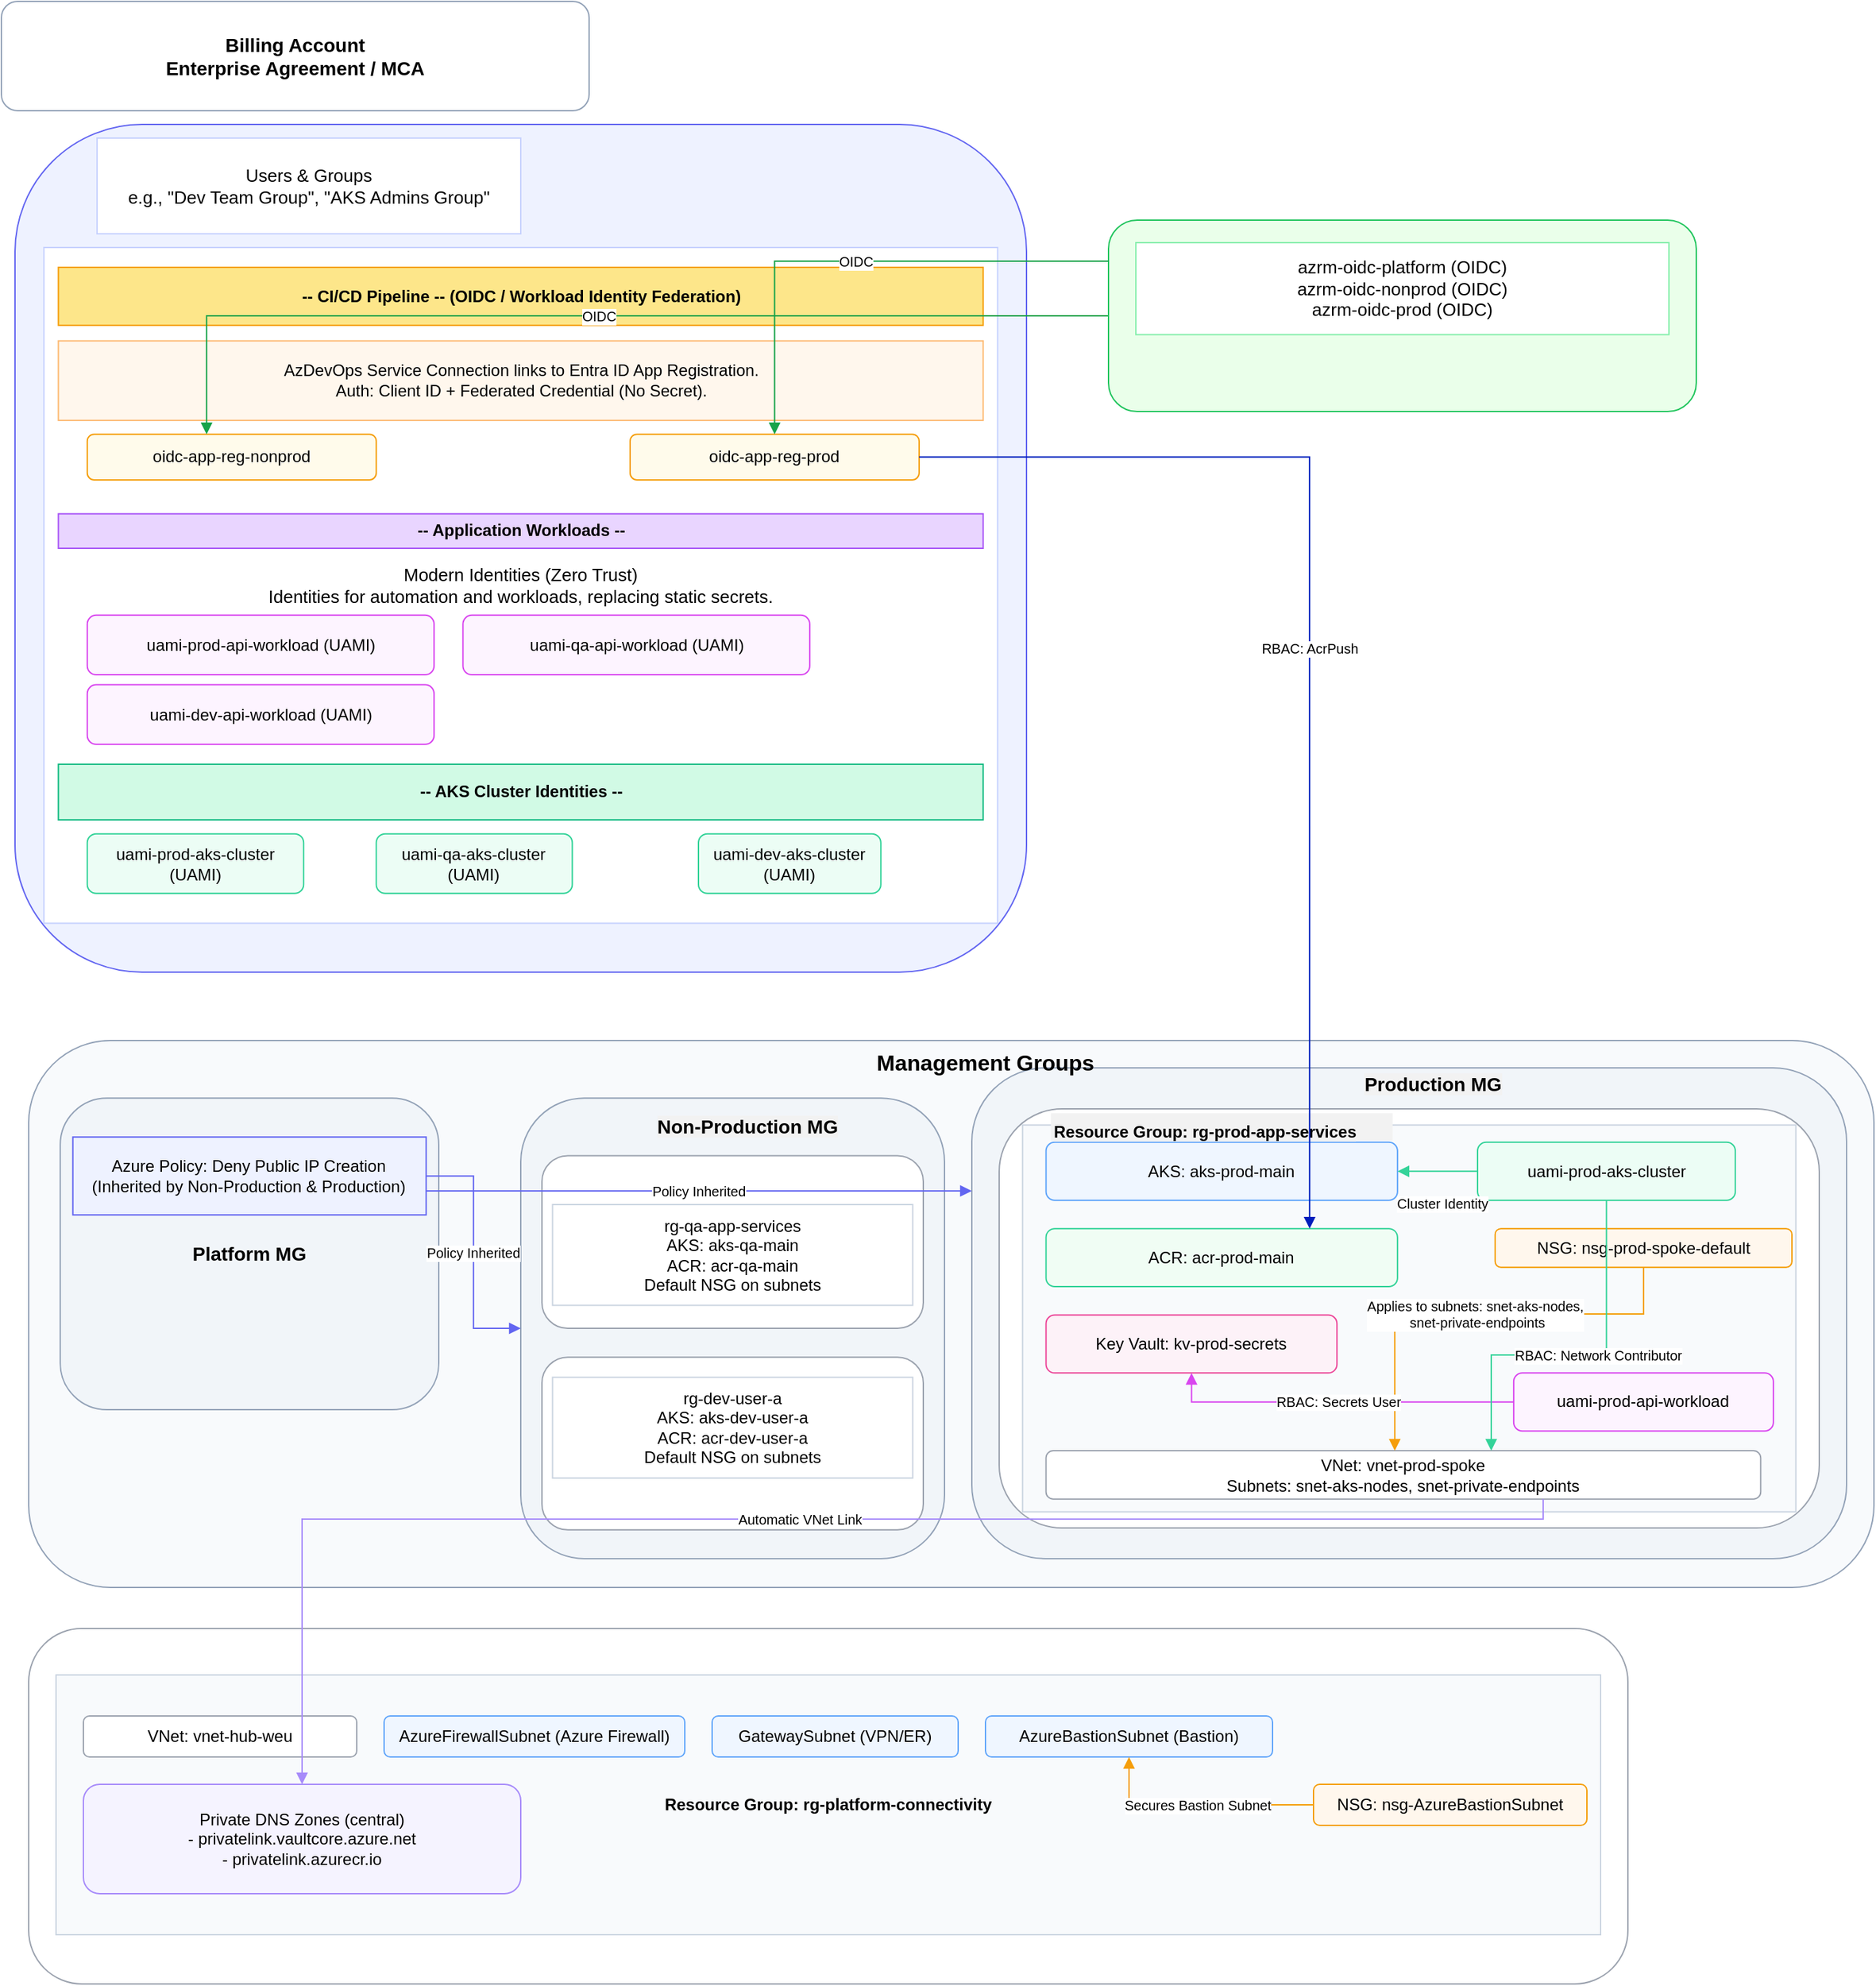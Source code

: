 <mxfile version="28.2.8">
  <diagram name="Azure Enterprise Scaffolding – Entra ID (Zero Trust)" id="0">
    <mxGraphModel dx="967" dy="552" grid="1" gridSize="10" guides="1" tooltips="1" connect="1" arrows="1" fold="1" page="1" pageScale="1" pageWidth="1800" pageHeight="2400" math="0" shadow="0" adaptiveColors="none">
      <root>
        <mxCell id="0" />
        <mxCell id="1" parent="0" />
        <mxCell id="billing" value="Billing Account&#xa;Enterprise Agreement / MCA" style="rounded=1;whiteSpace=wrap;html=1;fillColor=#ffffff;strokeColor=#94a3b8;fontSize=14;fontStyle=1" parent="1" vertex="1">
          <mxGeometry x="40" y="20" width="430" height="80" as="geometry" />
        </mxCell>
        <mxCell id="entra" value="Microsoft Entra ID Tenant&#xa;&lt;i&gt;Single source of truth for identity and access management (IAM).&lt;/i&gt;" style="rounded=1;whiteSpace=wrap;html=1;fillColor=#eef2ff;strokeColor=#6366f1;fontSize=16;fontStyle=1" parent="1" vertex="1">
          <mxGeometry x="50" y="110" width="740" height="620" as="geometry" />
        </mxCell>
        <mxCell id="entra_users" value="Users &amp; Groups&#xa;e.g., &quot;Dev Team Group&quot;, &quot;AKS Admins Group&quot;" style="rounded=0;whiteSpace=wrap;html=1;fillColor=#ffffff;strokeColor=#c7d2fe;fontSize=13" parent="entra" vertex="1">
          <mxGeometry x="60" y="10" width="310" height="70" as="geometry" />
        </mxCell>
        <mxCell id="entra_modern" value="Modern Identities (Zero Trust)&#xa;Identities for automation and workloads, replacing static secrets." style="rounded=0;whiteSpace=wrap;html=1;fillColor=#ffffff;strokeColor=#c7d2fe;fontSize=13" parent="entra" vertex="1">
          <mxGeometry x="21.14" y="90" width="697.71" height="494.23" as="geometry" />
        </mxCell>
        <mxCell id="entra_ci_header" value="-- CI/CD Pipeline --   (OIDC / Workload Identity Federation)" style="rounded=0;whiteSpace=wrap;html=1;fillColor=#fde68a;strokeColor=#f59e0b;fontSize=12;fontStyle=1" parent="entra_modern" vertex="1">
          <mxGeometry x="10.57" y="14.535" width="676.57" height="42.374" as="geometry" />
        </mxCell>
        <mxCell id="entra_ci_body" value="AzDevOps Service Connection links to Entra ID App Registration.&#xa;Auth: Client ID + Federated Credential (No Secret)." style="rounded=0;whiteSpace=wrap;html=1;fillColor=#fff7ed;strokeColor=#fdba74;fontSize=12" parent="entra_modern" vertex="1">
          <mxGeometry x="10.571" y="68.294" width="676.567" height="58.145" as="geometry" />
        </mxCell>
        <mxCell id="oidc_prod" value="oidc-app-reg-nonprod" style="rounded=1;whiteSpace=wrap;html=1;fillColor=#fffbeb;strokeColor=#f59e0b;fontSize=12" parent="entra_modern" vertex="1">
          <mxGeometry x="31.71" y="136.59" width="211.43" height="33.41" as="geometry" />
        </mxCell>
        <mxCell id="oidc_nonprod" value="oidc-app-reg-prod" style="rounded=1;whiteSpace=wrap;html=1;fillColor=#fffbeb;strokeColor=#f59e0b;fontSize=12" parent="entra_modern" vertex="1">
          <mxGeometry x="428.86" y="136.59" width="211.43" height="33.41" as="geometry" />
        </mxCell>
        <mxCell id="workload_header" value="-- Application Workloads --" style="rounded=0;whiteSpace=wrap;html=1;fillColor=#e9d5ff;strokeColor=#a855f7;fontSize=12;fontStyle=1" parent="entra_modern" vertex="1">
          <mxGeometry x="10.57" y="194.78" width="676.57" height="25.22" as="geometry" />
        </mxCell>
        <mxCell id="uami_prod_api" value="uami-prod-api-workload (UAMI)" style="rounded=1;whiteSpace=wrap;html=1;fillColor=#fdf4ff;strokeColor=#d946ef;fontSize=12" parent="entra_modern" vertex="1">
          <mxGeometry x="31.714" y="268.919" width="253.713" height="43.609" as="geometry" />
        </mxCell>
        <mxCell id="uami_qa_api" value="uami-qa-api-workload (UAMI)" style="rounded=1;whiteSpace=wrap;html=1;fillColor=#fdf4ff;strokeColor=#d946ef;fontSize=12" parent="entra_modern" vertex="1">
          <mxGeometry x="306.57" y="268.919" width="253.713" height="43.609" as="geometry" />
        </mxCell>
        <mxCell id="uami_dev_api" value="uami-dev-api-workload (UAMI)" style="rounded=1;whiteSpace=wrap;html=1;fillColor=#fdf4ff;strokeColor=#d946ef;fontSize=12" parent="entra_modern" vertex="1">
          <mxGeometry x="31.714" y="319.796" width="253.713" height="43.609" as="geometry" />
        </mxCell>
        <mxCell id="aks_header" value="-- AKS Cluster Identities --" style="rounded=0;whiteSpace=wrap;html=1;fillColor=#d1fae5;strokeColor=#10b981;fontSize=12;fontStyle=1" parent="entra_modern" vertex="1">
          <mxGeometry x="10.571" y="377.941" width="676.567" height="40.701" as="geometry" />
        </mxCell>
        <mxCell id="uami_prod_aks" value="uami-prod-aks-cluster (UAMI)" style="rounded=1;whiteSpace=wrap;html=1;fillColor=#ecfdf5;strokeColor=#34d399;fontSize=12" parent="entra_modern" vertex="1">
          <mxGeometry x="31.71" y="428.82" width="158.29" height="43.61" as="geometry" />
        </mxCell>
        <mxCell id="uami_qa_aks" value="uami-qa-aks-cluster (UAMI)" style="rounded=1;whiteSpace=wrap;html=1;fillColor=#ecfdf5;strokeColor=#34d399;fontSize=12" parent="entra_modern" vertex="1">
          <mxGeometry x="243.14" y="428.82" width="143.43" height="43.61" as="geometry" />
        </mxCell>
        <mxCell id="uami_dev_aks" value="uami-dev-aks-cluster (UAMI)" style="rounded=1;whiteSpace=wrap;html=1;fillColor=#ecfdf5;strokeColor=#34d399;fontSize=12" parent="entra_modern" vertex="1">
          <mxGeometry x="478.86" y="428.82" width="133.43" height="43.61" as="geometry" />
        </mxCell>
        <mxCell id="edge_azdo_oidc_prod" value="OIDC" style="edgeStyle=orthogonalEdgeStyle;rounded=0;orthogonalLoop=1;jettySize=auto;html=1;strokeColor=#16a34a;fontSize=10;endArrow=block;" parent="entra_modern" source="azdo" target="oidc_prod" edge="1">
          <mxGeometry relative="1" as="geometry">
            <Array as="points">
              <mxPoint x="119" y="50" />
            </Array>
          </mxGeometry>
        </mxCell>
        <mxCell id="azdo" value="Azure DevOps (OIDC Service Connections)" style="rounded=1;whiteSpace=wrap;html=1;fillColor=#eaffea;strokeColor=#22c55e;fontSize=16;fontStyle=1" parent="1" vertex="1">
          <mxGeometry x="850" y="180" width="430" height="140" as="geometry" />
        </mxCell>
        <mxCell id="azdo_list" value="azrm-oidc-platform (OIDC)&#xa;azrm-oidc-nonprod (OIDC)&#xa;azrm-oidc-prod (OIDC)" style="rounded=0;whiteSpace=wrap;html=1;fillColor=#ffffff;strokeColor=#86efac;fontSize=13" parent="azdo" vertex="1">
          <mxGeometry x="20" y="16.471" width="390" height="67.258" as="geometry" />
        </mxCell>
        <mxCell id="mg" value="" style="rounded=1;whiteSpace=wrap;html=1;fillColor=#f8fafc;strokeColor=#94a3b8;fontSize=16;fontStyle=1" parent="1" vertex="1">
          <mxGeometry x="60" y="780" width="1350" height="400" as="geometry" />
        </mxCell>
        <mxCell id="mg_platform" value="Platform MG" style="rounded=1;whiteSpace=wrap;html=1;fillColor=#f1f5f9;strokeColor=#94a3b8;fontSize=14;fontStyle=1" parent="mg" vertex="1">
          <mxGeometry x="23.08" y="42.11" width="276.92" height="227.89" as="geometry" />
        </mxCell>
        <mxCell id="policy" value="Azure Policy: Deny Public IP Creation&#xa;(Inherited by Non-Production &amp; Production)" style="rounded=0;whiteSpace=wrap;html=1;fillColor=#eef2ff;strokeColor=#6366f1;fontSize=12" parent="mg_platform" vertex="1">
          <mxGeometry x="9.231" y="28.486" width="258.459" height="56.972" as="geometry" />
        </mxCell>
        <mxCell id="mg_nonprod" value="&lt;div&gt;&lt;br&gt;&lt;/div&gt;&lt;div&gt;&lt;br&gt;&lt;/div&gt;&lt;div&gt;&lt;br&gt;&lt;/div&gt;" style="rounded=1;whiteSpace=wrap;html=1;fillColor=#f1f5f9;strokeColor=#94a3b8;fontSize=14;fontStyle=1" parent="mg" vertex="1">
          <mxGeometry x="360" y="42.105" width="310" height="336.842" as="geometry" />
        </mxCell>
        <mxCell id="sub_qa" value="Subscription: QA Environment" style="rounded=1;whiteSpace=wrap;html=1;fillColor=#ffffff;strokeColor=#9ca3af;fontSize=13" parent="mg_nonprod" vertex="1">
          <mxGeometry x="15.5" y="42.105" width="279" height="126.316" as="geometry" />
        </mxCell>
        <mxCell id="rg_qa" value="rg-qa-app-services&#xa;AKS: aks-qa-main&#xa;ACR: acr-qa-main&#xa;Default NSG on subnets" style="rounded=0;whiteSpace=wrap;html=1;fillColor=#ffffff;strokeColor=#cbd5e1;fontSize=12" parent="sub_qa" vertex="1">
          <mxGeometry x="7.75" y="35.789" width="263.5" height="73.684" as="geometry" />
        </mxCell>
        <mxCell id="sub_dev" value="Subscription: Dev Environment" style="rounded=1;whiteSpace=wrap;html=1;fillColor=#ffffff;strokeColor=#9ca3af;fontSize=13" parent="mg_nonprod" vertex="1">
          <mxGeometry x="15.5" y="189.474" width="279" height="126.316" as="geometry" />
        </mxCell>
        <mxCell id="rg_dev" value="rg-dev-user-a&#xa;AKS: aks-dev-user-a&#xa;ACR: acr-dev-user-a&#xa;Default NSG on subnets" style="rounded=0;whiteSpace=wrap;html=1;fillColor=#ffffff;strokeColor=#cbd5e1;fontSize=12" parent="sub_dev" vertex="1">
          <mxGeometry x="7.75" y="14.737" width="263.5" height="73.684" as="geometry" />
        </mxCell>
        <mxCell id="NrWA7-6yoMMgJQawFXRp-7" value="&lt;span style=&quot;font-size: 14px; font-weight: 700; background-color: rgb(242, 242, 242);&quot;&gt;Non-Production MG&lt;/span&gt;" style="text;html=1;whiteSpace=wrap;strokeColor=none;fillColor=none;align=center;verticalAlign=middle;rounded=0;" vertex="1" parent="mg_nonprod">
          <mxGeometry x="92.16" y="10.526" width="147.84" height="21.053" as="geometry" />
        </mxCell>
        <mxCell id="mg_prod" value="" style="rounded=1;whiteSpace=wrap;html=1;fillColor=#f1f5f9;strokeColor=#94a3b8;fontSize=14;fontStyle=1" parent="mg" vertex="1">
          <mxGeometry x="690" y="20" width="640" height="358.95" as="geometry" />
        </mxCell>
        <mxCell id="sub_prod" value="Subscription: Prod Environment" style="rounded=1;whiteSpace=wrap;html=1;fillColor=#ffffff;strokeColor=#9ca3af;fontSize=13" parent="mg_prod" vertex="1">
          <mxGeometry x="20" y="30" width="600" height="306.52" as="geometry" />
        </mxCell>
        <mxCell id="rg_prod" value="" style="rounded=0;whiteSpace=wrap;html=1;fillColor=#f8fafc;strokeColor=#cbd5e1;fontSize=12;fontStyle=1" parent="sub_prod" vertex="1">
          <mxGeometry x="17.14" y="11.789" width="565.71" height="282.942" as="geometry" />
        </mxCell>
        <mxCell id="aks_prod" value="AKS: aks-prod-main" style="rounded=1;whiteSpace=wrap;html=1;fillColor=#eff6ff;strokeColor=#60a5fa;fontSize=12" parent="rg_prod" vertex="1">
          <mxGeometry x="17.143" y="12.631" width="257.141" height="42.441" as="geometry" />
        </mxCell>
        <mxCell id="acr_prod" value="ACR: acr-prod-main" style="rounded=1;whiteSpace=wrap;html=1;fillColor=#f0fdf4;strokeColor=#34d399;fontSize=12" parent="rg_prod" vertex="1">
          <mxGeometry x="17.143" y="75.788" width="257.141" height="42.441" as="geometry" />
        </mxCell>
        <mxCell id="kv_prod" value="Key Vault: kv-prod-secrets" style="rounded=1;whiteSpace=wrap;html=1;fillColor=#fdf2f8;strokeColor=#ec4899;fontSize=12" parent="rg_prod" vertex="1">
          <mxGeometry x="17.14" y="138.945" width="212.86" height="42.441" as="geometry" />
        </mxCell>
        <mxCell id="uami_prod_api_rg" value="uami-prod-api-workload" style="rounded=1;whiteSpace=wrap;html=1;fillColor=#fdf4ff;strokeColor=#d946ef;fontSize=12" parent="rg_prod" vertex="1">
          <mxGeometry x="359.29" y="181.385" width="190" height="42.441" as="geometry" />
        </mxCell>
        <mxCell id="uami_prod_aks_rg" value="uami-prod-aks-cluster" style="rounded=1;whiteSpace=wrap;html=1;fillColor=#ecfdf5;strokeColor=#34d399;fontSize=12" parent="rg_prod" vertex="1">
          <mxGeometry x="332.86" y="12.631" width="188.57" height="42.441" as="geometry" />
        </mxCell>
        <mxCell id="vnet_prod_spoke" value="VNet: vnet-prod-spoke&#xa;Subnets: snet-aks-nodes, snet-private-endpoints" style="rounded=1;whiteSpace=wrap;html=1;fillColor=#ffffff;strokeColor=#9ca3af;fontSize=12" parent="rg_prod" vertex="1">
          <mxGeometry x="17.14" y="238.215" width="522.86" height="35.368" as="geometry" />
        </mxCell>
        <mxCell id="nsg_prod_default" value="NSG: nsg-prod-spoke-default" style="rounded=1;whiteSpace=wrap;html=1;fillColor=#fff7ed;strokeColor=#f59e0b;fontSize=12" parent="rg_prod" vertex="1">
          <mxGeometry x="345.717" y="75.788" width="217.138" height="28.294" as="geometry" />
        </mxCell>
        <mxCell id="edge_nsg_prod_to_vnet" value="Applies to subnets: snet-aks-nodes,&lt;div&gt;&amp;nbsp;snet-private-endpoints&lt;/div&gt;" style="edgeStyle=orthogonalEdgeStyle;rounded=0;orthogonalLoop=1;jettySize=auto;html=1;strokeColor=#f59e0b;fontSize=10;endArrow=block;entryX=0.488;entryY=0;entryDx=0;entryDy=0;entryPerimeter=0;" parent="rg_prod" source="nsg_prod_default" target="vnet_prod_spoke" edge="1">
          <mxGeometry relative="1" as="geometry">
            <mxPoint x="272.86" y="228.211" as="targetPoint" />
            <Array as="points">
              <mxPoint x="454.86" y="138.211" />
              <mxPoint x="271.86" y="138.211" />
            </Array>
          </mxGeometry>
        </mxCell>
        <mxCell id="NrWA7-6yoMMgJQawFXRp-4" value="&lt;span style=&quot;font-family: Helvetica; font-size: 12px; font-style: normal; font-variant-ligatures: normal; font-variant-caps: normal; font-weight: 700; letter-spacing: normal; orphans: 2; text-align: center; text-indent: 0px; text-transform: none; widows: 2; word-spacing: 0px; -webkit-text-stroke-width: 0px; white-space: normal; text-decoration-thickness: initial; text-decoration-style: initial; text-decoration-color: initial; float: none; background-color: rgb(242, 242, 242); display: inline !important;&quot;&gt;&lt;font style=&quot;color: rgb(0, 0, 0);&quot;&gt;Resource Group: rg-prod-app-services&lt;/font&gt;&lt;/span&gt;" style="text;whiteSpace=wrap;html=1;fillColor=#F2F2F2;" vertex="1" parent="sub_prod">
          <mxGeometry x="37.85" y="3.16" width="250" height="20" as="geometry" />
        </mxCell>
        <mxCell id="NrWA7-6yoMMgJQawFXRp-8" value="&lt;span style=&quot;font-size: 14px; font-weight: 700; background-color: rgb(242, 242, 242);&quot;&gt;Production MG&lt;/span&gt;" style="text;html=1;whiteSpace=wrap;strokeColor=none;fillColor=none;align=center;verticalAlign=middle;rounded=0;" vertex="1" parent="mg_prod">
          <mxGeometry x="279.13" y="2.752" width="117.297" height="19.352" as="geometry" />
        </mxCell>
        <mxCell id="NrWA7-6yoMMgJQawFXRp-6" value="&lt;span style=&quot;font-size: 16px; font-weight: 700;&quot;&gt;Management Groups&lt;/span&gt;" style="text;html=1;whiteSpace=wrap;strokeColor=none;fillColor=none;align=center;verticalAlign=middle;rounded=0;" vertex="1" parent="mg">
          <mxGeometry x="600" width="200" height="31.579" as="geometry" />
        </mxCell>
        <mxCell id="sub_connect" value="Subscription: Connectivity (Hub)" style="rounded=1;whiteSpace=wrap;html=1;fillColor=#ffffff;strokeColor=#9ca3af;fontSize=14;fontStyle=1" parent="1" vertex="1">
          <mxGeometry x="60" y="1210" width="1170" height="260" as="geometry" />
        </mxCell>
        <mxCell id="rg_connect" value="Resource Group: rg-platform-connectivity" style="rounded=0;whiteSpace=wrap;html=1;fillColor=#f8fafc;strokeColor=#cbd5e1;fontSize=12;fontStyle=1" parent="sub_connect" vertex="1">
          <mxGeometry x="20" y="34" width="1130" height="190" as="geometry" />
        </mxCell>
        <mxCell id="vnet_hub" value="VNet: vnet-hub-weu" style="rounded=1;whiteSpace=wrap;html=1;fillColor=#ffffff;strokeColor=#9ca3af;fontSize=12" parent="rg_connect" vertex="1">
          <mxGeometry x="20" y="30" width="200" height="30" as="geometry" />
        </mxCell>
        <mxCell id="afw_subnet" value="AzureFirewallSubnet (Azure Firewall)" style="rounded=1;whiteSpace=wrap;html=1;fillColor=#eff6ff;strokeColor=#60a5fa;fontSize=12" parent="rg_connect" vertex="1">
          <mxGeometry x="240" y="30" width="220" height="30" as="geometry" />
        </mxCell>
        <mxCell id="gw_subnet" value="GatewaySubnet (VPN/ER)" style="rounded=1;whiteSpace=wrap;html=1;fillColor=#eff6ff;strokeColor=#60a5fa;fontSize=12" parent="rg_connect" vertex="1">
          <mxGeometry x="480" y="30" width="180" height="30" as="geometry" />
        </mxCell>
        <mxCell id="bastion_subnet" value="AzureBastionSubnet (Bastion)" style="rounded=1;whiteSpace=wrap;html=1;fillColor=#eff6ff;strokeColor=#60a5fa;fontSize=12" parent="rg_connect" vertex="1">
          <mxGeometry x="680" y="30" width="210" height="30" as="geometry" />
        </mxCell>
        <mxCell id="nsg_bastion" value="NSG: nsg-AzureBastionSubnet" style="rounded=1;whiteSpace=wrap;html=1;fillColor=#fff7ed;strokeColor=#f59e0b;fontSize=12" parent="rg_connect" vertex="1">
          <mxGeometry x="920" y="80" width="200" height="30" as="geometry" />
        </mxCell>
        <mxCell id="private_dns" value="Private DNS Zones (central)&#xa;- privatelink.vaultcore.azure.net&#xa;- privatelink.azurecr.io" style="rounded=1;whiteSpace=wrap;html=1;fillColor=#f5f3ff;strokeColor=#a78bfa;fontSize=12" parent="rg_connect" vertex="1">
          <mxGeometry x="20" y="80" width="320" height="80" as="geometry" />
        </mxCell>
        <mxCell id="edge_policy_nonprod" value="Policy Inherited" style="edgeStyle=orthogonalEdgeStyle;rounded=0;orthogonalLoop=1;jettySize=auto;html=1;strokeColor=#6366f1;fontSize=10;endArrow=block;" parent="1" source="policy" target="mg_nonprod" edge="1">
          <mxGeometry relative="1" as="geometry" />
        </mxCell>
        <mxCell id="edge_policy_prod" value="Policy Inherited" style="edgeStyle=orthogonalEdgeStyle;rounded=0;orthogonalLoop=1;jettySize=auto;html=1;strokeColor=#6366f1;fontSize=10;endArrow=block;" parent="1" source="policy" target="mg_prod" edge="1">
          <mxGeometry relative="1" as="geometry">
            <Array as="points">
              <mxPoint x="550" y="890" />
              <mxPoint x="550" y="890" />
            </Array>
          </mxGeometry>
        </mxCell>
        <mxCell id="edge_nsg_bastion" value="Secures Bastion Subnet" style="edgeStyle=orthogonalEdgeStyle;rounded=0;orthogonalLoop=1;jettySize=auto;html=1;strokeColor=#f59e0b;fontSize=10;endArrow=block;" parent="1" source="nsg_bastion" target="bastion_subnet" edge="1">
          <mxGeometry relative="1" as="geometry" />
        </mxCell>
        <mxCell id="edge_uami_api_to_kv" value="RBAC: Secrets User" style="edgeStyle=orthogonalEdgeStyle;rounded=0;orthogonalLoop=1;jettySize=auto;html=1;strokeColor=#d946ef;fontSize=10;endArrow=block;" parent="1" source="uami_prod_api_rg" target="kv_prod" edge="1">
          <mxGeometry relative="1" as="geometry" />
        </mxCell>
        <mxCell id="edge_uami_aks_identity" value="Cluster Identity" style="edgeStyle=orthogonalEdgeStyle;rounded=0;orthogonalLoop=1;jettySize=auto;html=1;strokeColor=#34d399;fontSize=10;endArrow=block;" parent="1" source="uami_prod_aks_rg" target="aks_prod" edge="1">
          <mxGeometry x="-0.429" y="21" relative="1" as="geometry">
            <mxPoint x="-10" y="2" as="offset" />
          </mxGeometry>
        </mxCell>
        <mxCell id="edge_uami_aks_netcontrib" value="RBAC: Network Contributor" style="edgeStyle=orthogonalEdgeStyle;rounded=0;orthogonalLoop=1;jettySize=auto;html=1;strokeColor=#34d399;fontSize=10;endArrow=block;" parent="1" source="uami_prod_aks_rg" target="vnet_prod_spoke" edge="1">
          <mxGeometry x="-0.108" relative="1" as="geometry">
            <Array as="points">
              <mxPoint x="1214" y="1010" />
              <mxPoint x="1130" y="1010" />
            </Array>
            <mxPoint as="offset" />
          </mxGeometry>
        </mxCell>
        <mxCell id="edge_vnetlink_dns" value="Automatic VNet Link" style="edgeStyle=orthogonalEdgeStyle;rounded=0;orthogonalLoop=1;jettySize=auto;html=1;strokeColor=#a78bfa;fontSize=10;endArrow=block;" parent="1" source="vnet_prod_spoke" target="private_dns" edge="1">
          <mxGeometry relative="1" as="geometry">
            <Array as="points">
              <mxPoint x="1168" y="1130" />
              <mxPoint x="260" y="1130" />
            </Array>
          </mxGeometry>
        </mxCell>
        <mxCell id="edge_azdo_oidc_nonprod" value="OIDC" style="edgeStyle=orthogonalEdgeStyle;rounded=0;orthogonalLoop=1;jettySize=auto;html=1;strokeColor=#16a34a;fontSize=10;endArrow=block;entryX=0.5;entryY=0;entryDx=0;entryDy=0;" parent="1" source="azdo" target="oidc_nonprod" edge="1">
          <mxGeometry relative="1" as="geometry">
            <mxPoint x="832.286" y="193.462" as="sourcePoint" />
            <mxPoint x="440" y="340" as="targetPoint" />
            <Array as="points">
              <mxPoint x="606" y="210" />
            </Array>
          </mxGeometry>
        </mxCell>
        <mxCell id="edge_oidc_to_acr" value="RBAC: AcrPush" style="edgeStyle=orthogonalEdgeStyle;rounded=0;orthogonalLoop=1;jettySize=auto;html=1;strokeColor=#001DBC;fontSize=10;endArrow=block;fillColor=#0050ef;entryX=0.75;entryY=0;entryDx=0;entryDy=0;" parent="1" source="oidc_nonprod" target="acr_prod" edge="1">
          <mxGeometry relative="1" as="geometry">
            <mxPoint x="314.281" y="388.97" as="sourcePoint" />
            <mxPoint x="1000" y="910" as="targetPoint" />
          </mxGeometry>
        </mxCell>
      </root>
    </mxGraphModel>
  </diagram>
</mxfile>
